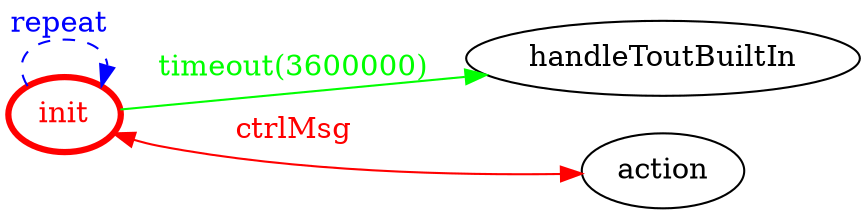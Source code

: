 /*
*
* A GraphViz DOT FSM description 
* Please use a GraphViz visualizer (like http://www.webgraphviz.com)
*  
*/

digraph finite_state_machine {
	rankdir=LR
	size="8,5"
	
	init [ color = red ][ fontcolor = red ][ penwidth = 3 ]
	
	init -> handleToutBuiltIn [ label = "timeout(3600000)" ][ color = green ][ fontcolor = green ]
	init -> action [ label = "ctrlMsg" ][ color = red ][ fontcolor = red ][ dir = both ]
	init -> init [ label = "repeat "][ style = dashed ][ color = blue ][ fontcolor = blue ]
}
